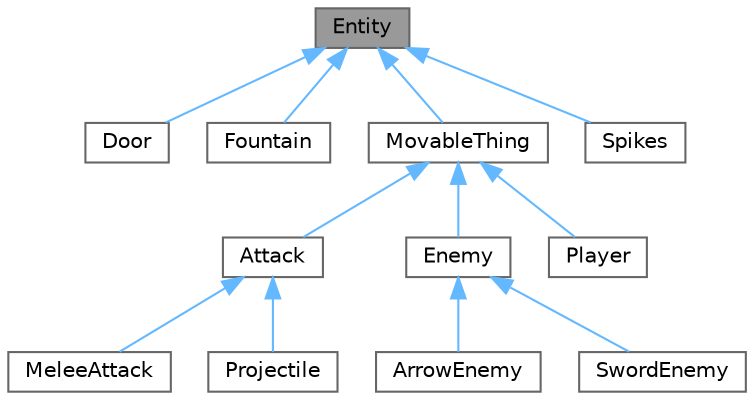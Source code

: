digraph "Entity"
{
 // LATEX_PDF_SIZE
  bgcolor="transparent";
  edge [fontname=Helvetica,fontsize=10,labelfontname=Helvetica,labelfontsize=10];
  node [fontname=Helvetica,fontsize=10,shape=box,height=0.2,width=0.4];
  Node1 [id="Node000001",label="Entity",height=0.2,width=0.4,color="gray40", fillcolor="grey60", style="filled", fontcolor="black",tooltip="Basklass för alla objekt i spelet."];
  Node1 -> Node2 [id="edge1_Node000001_Node000002",dir="back",color="steelblue1",style="solid",tooltip=" "];
  Node2 [id="Node000002",label="Door",height=0.2,width=0.4,color="gray40", fillcolor="white", style="filled",URL="$classDoor.html",tooltip="Representerar en dörr i spelet."];
  Node1 -> Node3 [id="edge2_Node000001_Node000003",dir="back",color="steelblue1",style="solid",tooltip=" "];
  Node3 [id="Node000003",label="Fountain",height=0.2,width=0.4,color="gray40", fillcolor="white", style="filled",URL="$classFountain.html",tooltip="Klass för fontän som ger tillbaka liv när spelaren rör dess hitbox."];
  Node1 -> Node4 [id="edge3_Node000001_Node000004",dir="back",color="steelblue1",style="solid",tooltip=" "];
  Node4 [id="Node000004",label="MovableThing",height=0.2,width=0.4,color="gray40", fillcolor="white", style="filled",URL="$classMovableThing.html",tooltip="Representerar alla rörliga objekt i spelet."];
  Node4 -> Node5 [id="edge4_Node000004_Node000005",dir="back",color="steelblue1",style="solid",tooltip=" "];
  Node5 [id="Node000005",label="Attack",height=0.2,width=0.4,color="gray40", fillcolor="white", style="filled",URL="$classAttack.html",tooltip="Samlade funktioner för de olika attackerna i spelet."];
  Node5 -> Node6 [id="edge5_Node000005_Node000006",dir="back",color="steelblue1",style="solid",tooltip=" "];
  Node6 [id="Node000006",label="MeleeAttack",height=0.2,width=0.4,color="gray40", fillcolor="white", style="filled",URL="$classMeleeAttack.html",tooltip="Representerar en melee attack."];
  Node5 -> Node7 [id="edge6_Node000005_Node000007",dir="back",color="steelblue1",style="solid",tooltip=" "];
  Node7 [id="Node000007",label="Projectile",height=0.2,width=0.4,color="gray40", fillcolor="white", style="filled",URL="$classProjectile.html",tooltip="Representerar projektiler i spelet."];
  Node4 -> Node8 [id="edge7_Node000004_Node000008",dir="back",color="steelblue1",style="solid",tooltip=" "];
  Node8 [id="Node000008",label="Enemy",height=0.2,width=0.4,color="gray40", fillcolor="white", style="filled",URL="$classEnemy.html",tooltip="Klass som representerar en fiende i spelet, med funktioner för rörelse, attack och detektion."];
  Node8 -> Node9 [id="edge8_Node000008_Node000009",dir="back",color="steelblue1",style="solid",tooltip=" "];
  Node9 [id="Node000009",label="ArrowEnemy",height=0.2,width=0.4,color="gray40", fillcolor="white", style="filled",URL="$classArrowEnemy.html",tooltip="Klass som representerar en pilbågs fiende i spelet."];
  Node8 -> Node10 [id="edge9_Node000008_Node000010",dir="back",color="steelblue1",style="solid",tooltip=" "];
  Node10 [id="Node000010",label="SwordEnemy",height=0.2,width=0.4,color="gray40", fillcolor="white", style="filled",URL="$classSwordEnemy.html",tooltip="Representerar melee fiender i spelet."];
  Node4 -> Node11 [id="edge10_Node000004_Node000011",dir="back",color="steelblue1",style="solid",tooltip=" "];
  Node11 [id="Node000011",label="Player",height=0.2,width=0.4,color="gray40", fillcolor="white", style="filled",URL="$classPlayer.html",tooltip="Representerar spelaren i spelet."];
  Node1 -> Node12 [id="edge11_Node000001_Node000012",dir="back",color="steelblue1",style="solid",tooltip=" "];
  Node12 [id="Node000012",label="Spikes",height=0.2,width=0.4,color="gray40", fillcolor="white", style="filled",URL="$classSpikes.html",tooltip="Klass för spikar som ärver från Entity."];
}
